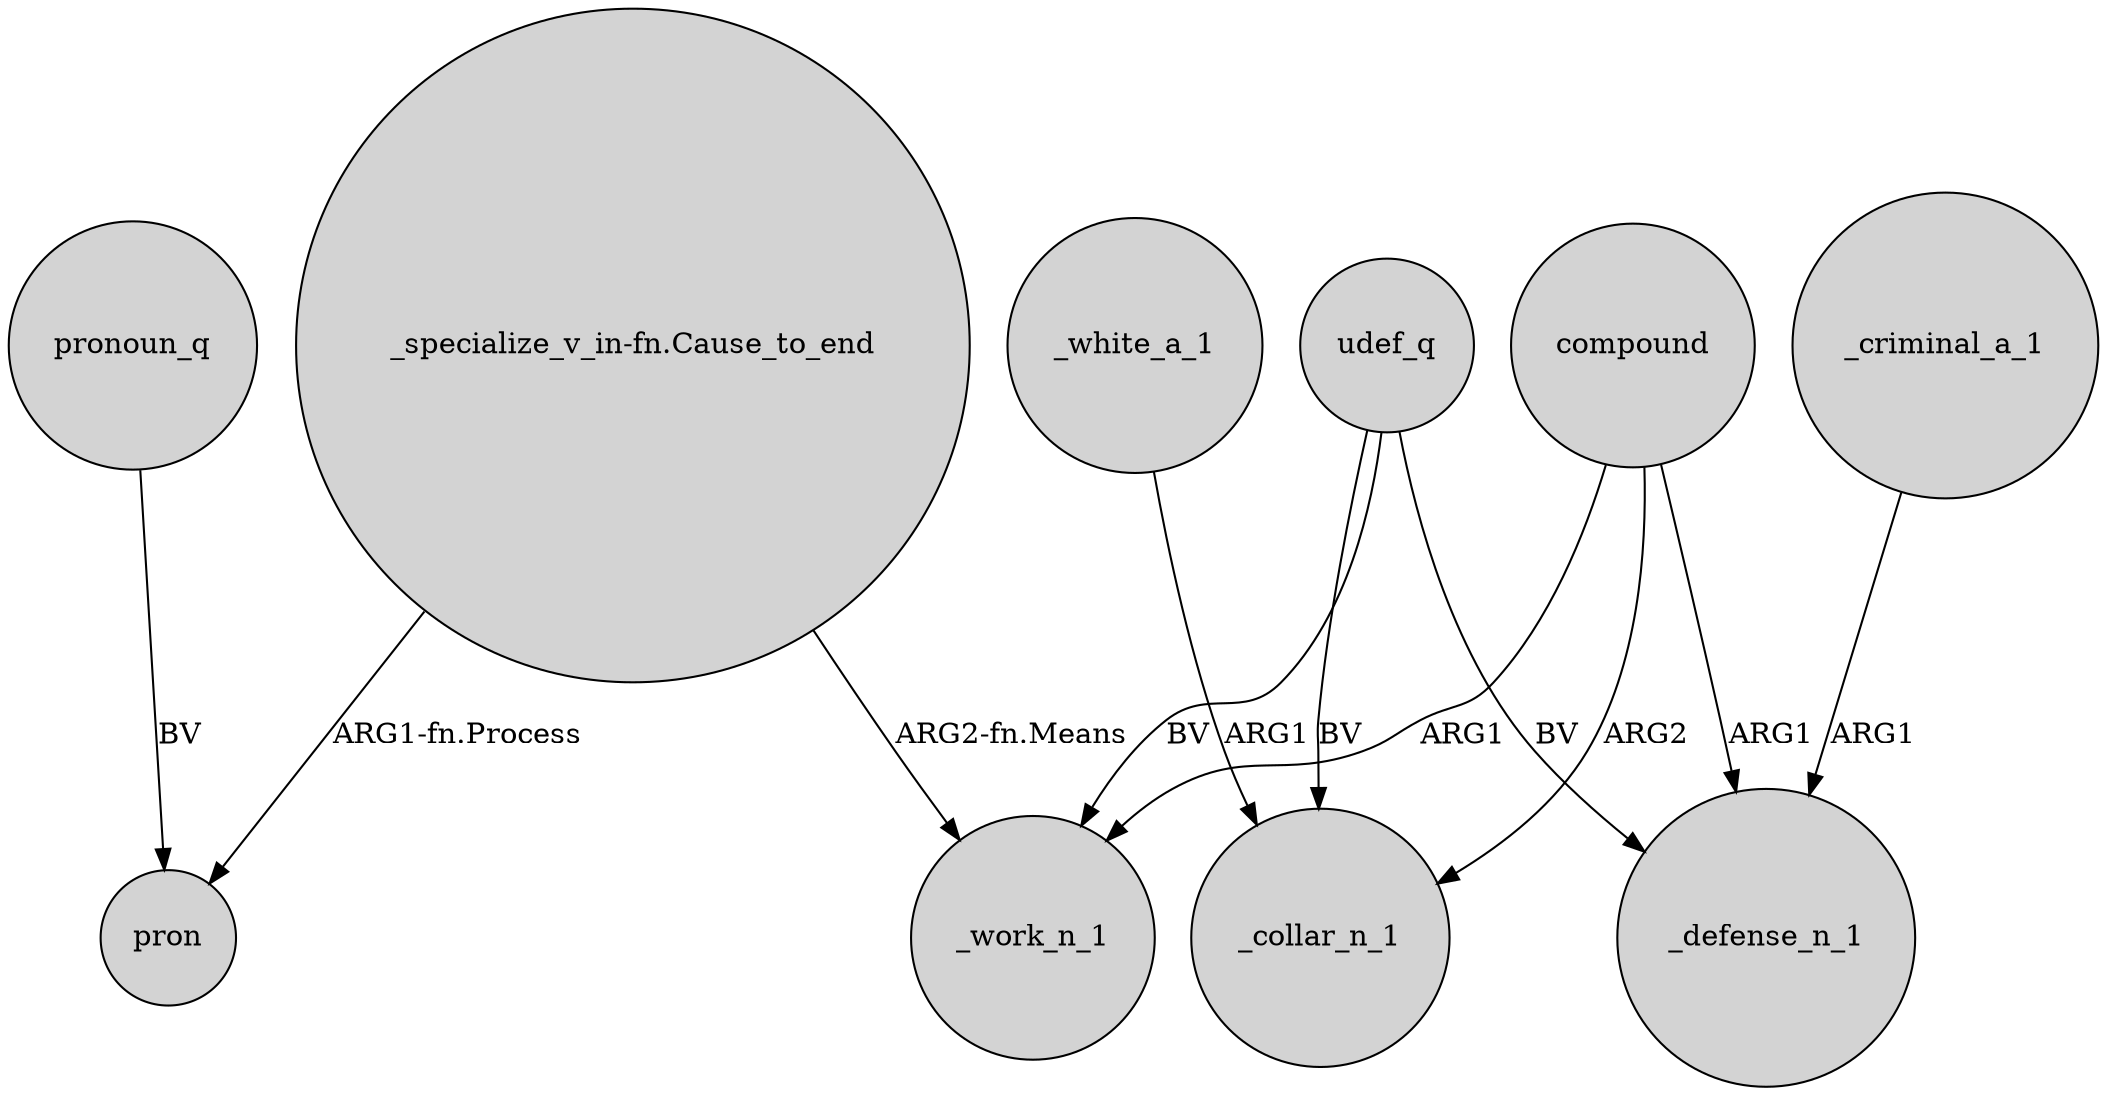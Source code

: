 digraph {
	node [shape=circle style=filled]
	pronoun_q -> pron [label=BV]
	compound -> _collar_n_1 [label=ARG2]
	"_specialize_v_in-fn.Cause_to_end" -> pron [label="ARG1-fn.Process"]
	compound -> _defense_n_1 [label=ARG1]
	"_specialize_v_in-fn.Cause_to_end" -> _work_n_1 [label="ARG2-fn.Means"]
	_white_a_1 -> _collar_n_1 [label=ARG1]
	_criminal_a_1 -> _defense_n_1 [label=ARG1]
	udef_q -> _work_n_1 [label=BV]
	udef_q -> _defense_n_1 [label=BV]
	compound -> _work_n_1 [label=ARG1]
	udef_q -> _collar_n_1 [label=BV]
}
